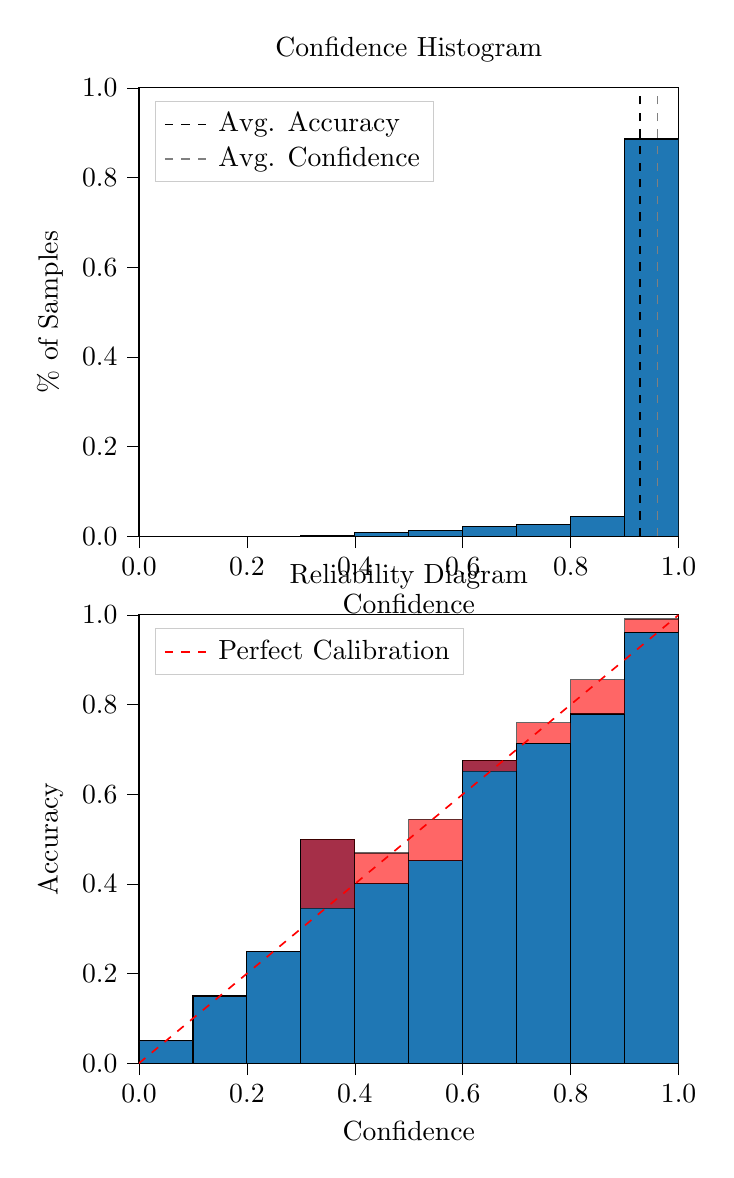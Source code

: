 % This file was created by tikzplotlib v0.9.8.
\begin{tikzpicture}

\definecolor{color0}{rgb}{0.122,0.467,0.706}

\begin{groupplot}[group style={group size=1 by 2}]
\nextgroupplot[
legend cell align={left},
legend style={
  fill opacity=0.8,
  draw opacity=1,
  text opacity=1,
  at={(0.03,0.97)},
  anchor=north west,
  draw=white!80!black
},
tick align=outside,
tick pos=left,
title={Confidence Histogram},
x grid style={white!69.02!black},
xlabel={Confidence},
xmin=0, xmax=1,
xtick style={color=black},
xtick={0,0.2,0.4,0.6,0.8,1},
xticklabels={0.0,0.2,0.4,0.6,0.8,1.0},
y grid style={white!69.02!black},
ylabel={\% of Samples},
ymin=0, ymax=1,
ytick style={color=black},
ytick={0,0.2,0.4,0.6,0.8,1},
yticklabels={0.0,0.2,0.4,0.6,0.8,1.0}
]
\draw[draw=black,fill=color0] (axis cs:-6.939e-18,0) rectangle (axis cs:0.1,0);
\draw[draw=black,fill=color0] (axis cs:0.1,0) rectangle (axis cs:0.2,0);
\draw[draw=black,fill=color0] (axis cs:0.2,0) rectangle (axis cs:0.3,0);
\draw[draw=black,fill=color0] (axis cs:0.3,0) rectangle (axis cs:0.4,0.002);
\draw[draw=black,fill=color0] (axis cs:0.4,0) rectangle (axis cs:0.5,0.009);
\draw[draw=black,fill=color0] (axis cs:0.5,0) rectangle (axis cs:0.6,0.012);
\draw[draw=black,fill=color0] (axis cs:0.6,0) rectangle (axis cs:0.7,0.021);
\draw[draw=black,fill=color0] (axis cs:0.7,0) rectangle (axis cs:0.8,0.027);
\draw[draw=black,fill=color0] (axis cs:0.8,0) rectangle (axis cs:0.9,0.044);
\draw[draw=black,fill=color0] (axis cs:0.9,0) rectangle (axis cs:1,0.886);
\addplot [semithick, black, dashed]
table {%
0.928 0
0.928 1
};
\addlegendentry{Avg. Accuracy}
\addplot [semithick, white!50.196!black, dashed]
table {%
0.961 0
0.961 1
};
\addlegendentry{Avg. Confidence}

\nextgroupplot[
legend cell align={left},
legend style={
  fill opacity=0.8,
  draw opacity=1,
  text opacity=1,
  at={(0.03,0.97)},
  anchor=north west,
  draw=white!80!black
},
tick align=outside,
tick pos=left,
title={Reliability Diagram},
x grid style={white!69.02!black},
xlabel={Confidence},
xmin=0, xmax=1,
xtick style={color=black},
xtick={0,0.2,0.4,0.6,0.8,1},
xticklabels={0.0,0.2,0.4,0.6,0.8,1.0},
y grid style={white!69.02!black},
ylabel={Accuracy},
ymin=0, ymax=1,
ytick style={color=black},
ytick={0,0.2,0.4,0.6,0.8,1},
yticklabels={0.0,0.2,0.4,0.6,0.8,1.0}
]
\draw[draw=black,fill=color0] (axis cs:-6.939e-18,0) rectangle (axis cs:0.1,0.05);
\draw[draw=black,fill=color0] (axis cs:0.1,0) rectangle (axis cs:0.2,0.15);
\draw[draw=black,fill=color0] (axis cs:0.2,0) rectangle (axis cs:0.3,0.25);
\draw[draw=black,fill=color0] (axis cs:0.3,0) rectangle (axis cs:0.4,0.5);
\draw[draw=black,fill=color0] (axis cs:0.4,0) rectangle (axis cs:0.5,0.4);
\draw[draw=black,fill=color0] (axis cs:0.5,0) rectangle (axis cs:0.6,0.452);
\draw[draw=black,fill=color0] (axis cs:0.6,0) rectangle (axis cs:0.7,0.676);
\draw[draw=black,fill=color0] (axis cs:0.7,0) rectangle (axis cs:0.8,0.714);
\draw[draw=black,fill=color0] (axis cs:0.8,0) rectangle (axis cs:0.9,0.779);
\draw[draw=black,fill=color0] (axis cs:0.9,0) rectangle (axis cs:1,0.961);
\draw[draw=black,fill=red,opacity=0.6] (axis cs:-6.939e-18,0.05) rectangle (axis cs:0.1,0.05);
\draw[draw=black,fill=red,opacity=0.6] (axis cs:0.1,0.15) rectangle (axis cs:0.2,0.15);
\draw[draw=black,fill=red,opacity=0.6] (axis cs:0.2,0.25) rectangle (axis cs:0.3,0.25);
\draw[draw=black,fill=red,opacity=0.6] (axis cs:0.3,0.5) rectangle (axis cs:0.4,0.346);
\draw[draw=black,fill=red,opacity=0.6] (axis cs:0.4,0.4) rectangle (axis cs:0.5,0.469);
\draw[draw=black,fill=red,opacity=0.6] (axis cs:0.5,0.452) rectangle (axis cs:0.6,0.544);
\draw[draw=black,fill=red,opacity=0.6] (axis cs:0.6,0.676) rectangle (axis cs:0.7,0.651);
\draw[draw=black,fill=red,opacity=0.6] (axis cs:0.7,0.714) rectangle (axis cs:0.8,0.76);
\draw[draw=black,fill=red,opacity=0.6] (axis cs:0.8,0.779) rectangle (axis cs:0.9,0.855);
\draw[draw=black,fill=red,opacity=0.6] (axis cs:0.9,0.961) rectangle (axis cs:1,0.991);
\addplot [semithick, red, dashed]
table {%
0 0
1 1
};
\addlegendentry{Perfect Calibration}
\end{groupplot}

\end{tikzpicture}
